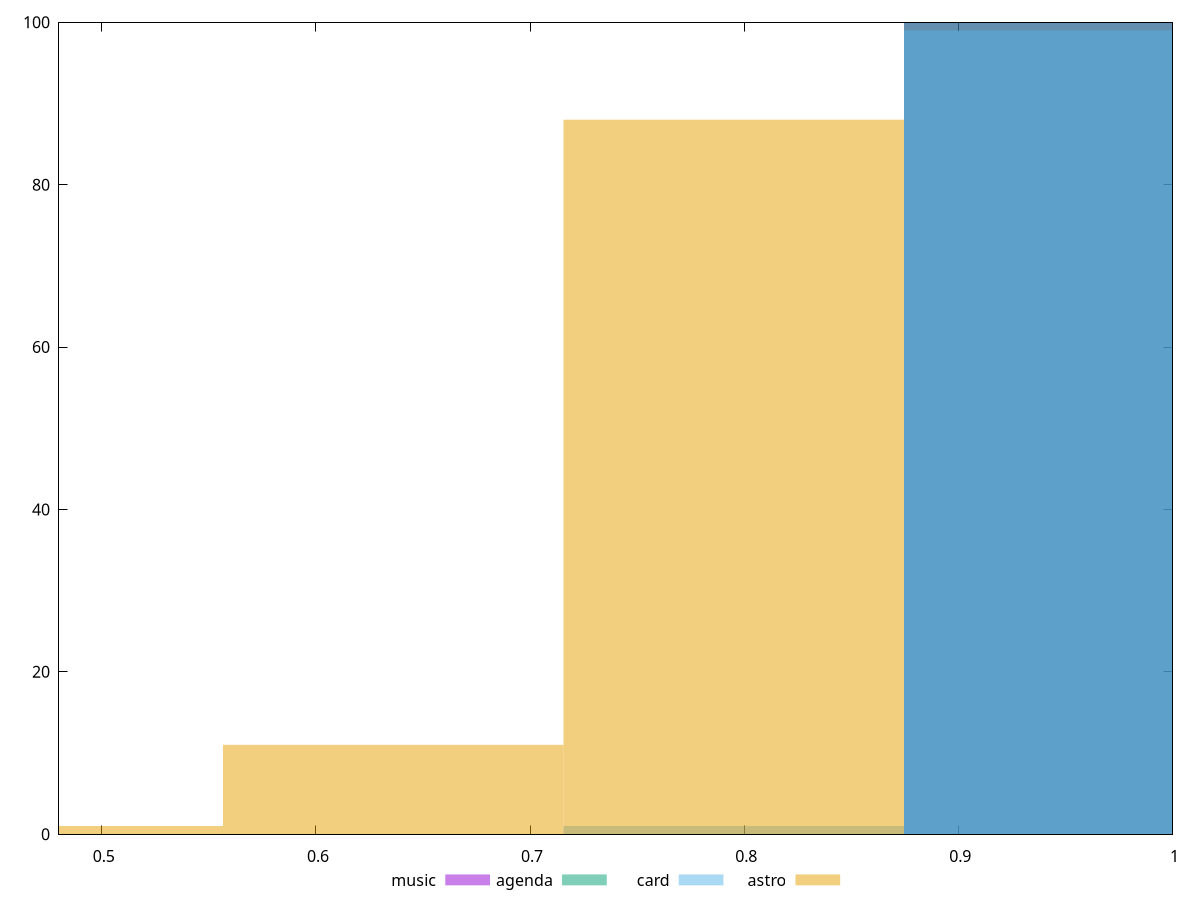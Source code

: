 reset

$music <<EOF
0.9541295543155646 100
EOF

$agenda <<EOF
0.9541295543155646 100
EOF

$card <<EOF
0.9541295543155646 99
0.7951079619296371 1
EOF

$astro <<EOF
0.7951079619296371 88
0.6360863695437097 11
0.4770647771577823 1
EOF

set key outside below
set boxwidth 0.15902159238592742
set xrange [0.48:1]
set yrange [0:100]
set trange [0:100]
set style fill transparent solid 0.5 noborder
set terminal svg size 640, 520 enhanced background rgb 'white'
set output "reports/report_00028_2021-02-24T12-49-42.674Z/first-contentful-paint/comparison/histogram/all_score.svg"

plot $music title "music" with boxes, \
     $agenda title "agenda" with boxes, \
     $card title "card" with boxes, \
     $astro title "astro" with boxes

reset
